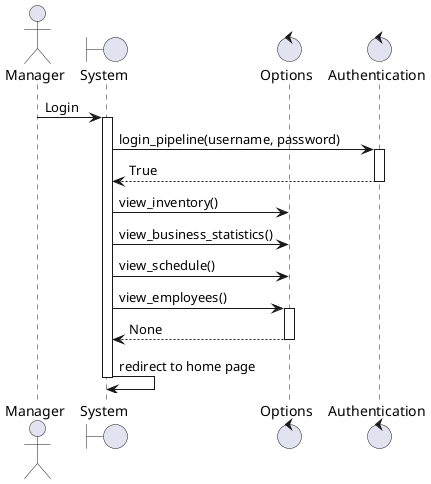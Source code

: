 @startuml login
actor Manager
boundary "System" as system
control "Options" as options
control "Authentication" as auth
Manager -> system: Login
activate system
system -> auth: login_pipeline(username, password)
activate auth
auth --> system: True
deactivate auth
system -> options: view_inventory()
system -> options: view_business_statistics()
system -> options: view_schedule()
system -> options: view_employees()
activate options
options --> system: None
deactivate options
system -> system: redirect to home page
deactivate system
@enduml